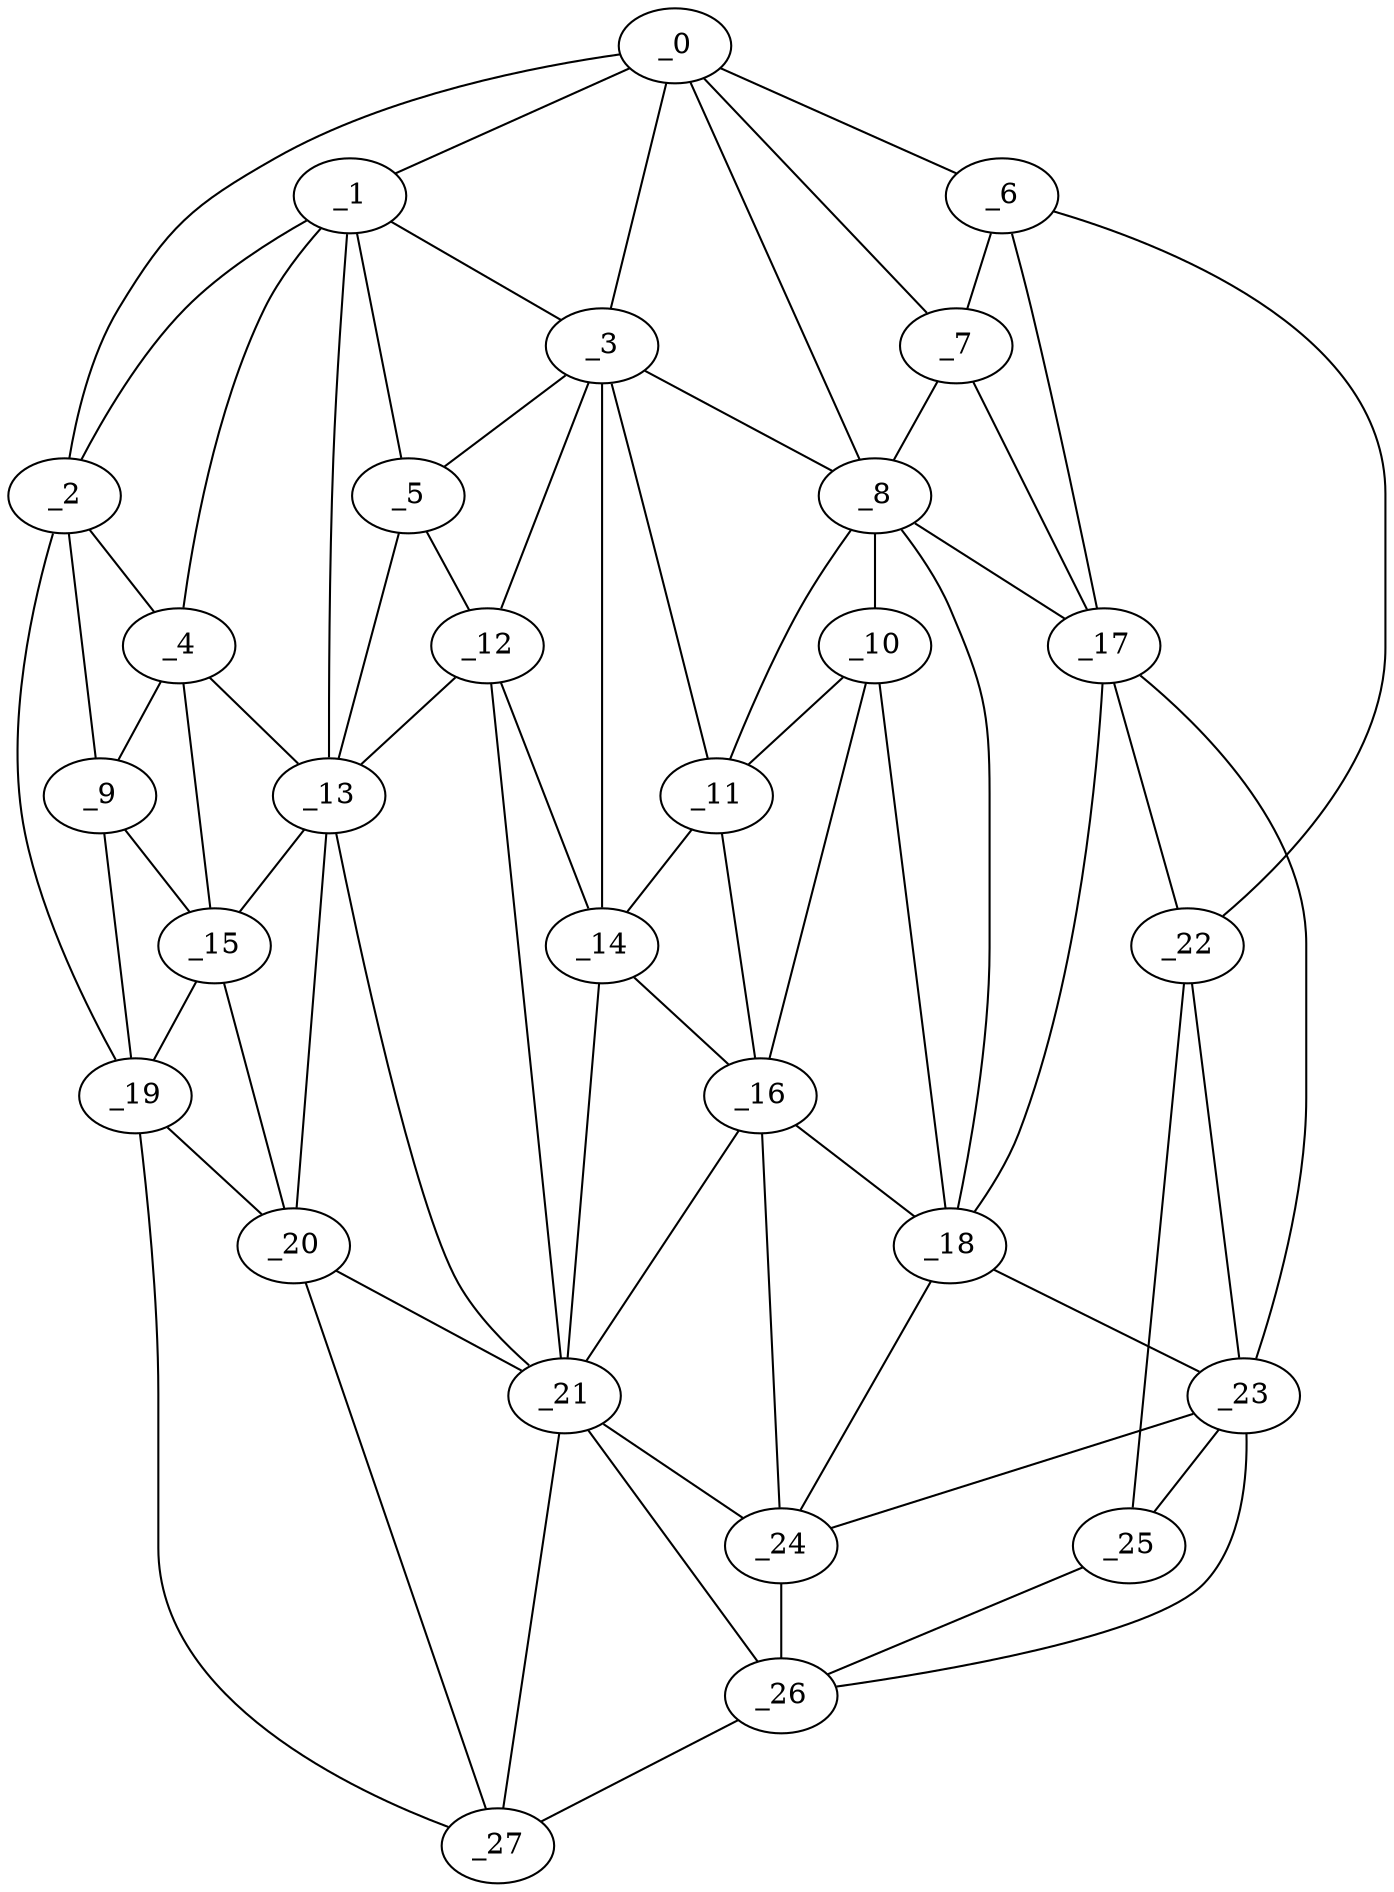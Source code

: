 graph "obj99__45.gxl" {
	_0	 [x=35,
		y=8];
	_1	 [x=38,
		y=96];
	_0 -- _1	 [valence=2];
	_2	 [x=38,
		y=116];
	_0 -- _2	 [valence=1];
	_3	 [x=41,
		y=69];
	_0 -- _3	 [valence=1];
	_6	 [x=48,
		y=3];
	_0 -- _6	 [valence=1];
	_7	 [x=48,
		y=31];
	_0 -- _7	 [valence=1];
	_8	 [x=48,
		y=38];
	_0 -- _8	 [valence=1];
	_1 -- _2	 [valence=1];
	_1 -- _3	 [valence=2];
	_4	 [x=42,
		y=110];
	_1 -- _4	 [valence=1];
	_5	 [x=44,
		y=78];
	_1 -- _5	 [valence=2];
	_13	 [x=52,
		y=97];
	_1 -- _13	 [valence=2];
	_2 -- _4	 [valence=2];
	_9	 [x=48,
		y=116];
	_2 -- _9	 [valence=1];
	_19	 [x=61,
		y=119];
	_2 -- _19	 [valence=1];
	_3 -- _5	 [valence=1];
	_3 -- _8	 [valence=2];
	_11	 [x=49,
		y=50];
	_3 -- _11	 [valence=1];
	_12	 [x=49,
		y=76];
	_3 -- _12	 [valence=2];
	_14	 [x=53,
		y=56];
	_3 -- _14	 [valence=2];
	_4 -- _9	 [valence=2];
	_4 -- _13	 [valence=2];
	_15	 [x=53,
		y=112];
	_4 -- _15	 [valence=2];
	_5 -- _12	 [valence=2];
	_5 -- _13	 [valence=1];
	_6 -- _7	 [valence=2];
	_17	 [x=57,
		y=32];
	_6 -- _17	 [valence=2];
	_22	 [x=67,
		y=4];
	_6 -- _22	 [valence=1];
	_7 -- _8	 [valence=2];
	_7 -- _17	 [valence=1];
	_10	 [x=49,
		y=43];
	_8 -- _10	 [valence=1];
	_8 -- _11	 [valence=2];
	_8 -- _17	 [valence=2];
	_18	 [x=60,
		y=40];
	_8 -- _18	 [valence=1];
	_9 -- _15	 [valence=2];
	_9 -- _19	 [valence=1];
	_10 -- _11	 [valence=2];
	_16	 [x=56,
		y=50];
	_10 -- _16	 [valence=1];
	_10 -- _18	 [valence=2];
	_11 -- _14	 [valence=2];
	_11 -- _16	 [valence=2];
	_12 -- _13	 [valence=2];
	_12 -- _14	 [valence=1];
	_21	 [x=65,
		y=75];
	_12 -- _21	 [valence=2];
	_13 -- _15	 [valence=2];
	_20	 [x=63,
		y=114];
	_13 -- _20	 [valence=2];
	_13 -- _21	 [valence=2];
	_14 -- _16	 [valence=2];
	_14 -- _21	 [valence=2];
	_15 -- _19	 [valence=2];
	_15 -- _20	 [valence=1];
	_16 -- _18	 [valence=2];
	_16 -- _21	 [valence=1];
	_24	 [x=69,
		y=39];
	_16 -- _24	 [valence=2];
	_17 -- _18	 [valence=2];
	_17 -- _22	 [valence=2];
	_23	 [x=68,
		y=33];
	_17 -- _23	 [valence=1];
	_18 -- _23	 [valence=2];
	_18 -- _24	 [valence=1];
	_19 -- _20	 [valence=1];
	_27	 [x=96,
		y=117];
	_19 -- _27	 [valence=1];
	_20 -- _21	 [valence=2];
	_20 -- _27	 [valence=1];
	_21 -- _24	 [valence=2];
	_26	 [x=96,
		y=15];
	_21 -- _26	 [valence=1];
	_21 -- _27	 [valence=2];
	_22 -- _23	 [valence=2];
	_25	 [x=84,
		y=10];
	_22 -- _25	 [valence=1];
	_23 -- _24	 [valence=2];
	_23 -- _25	 [valence=1];
	_23 -- _26	 [valence=2];
	_24 -- _26	 [valence=2];
	_25 -- _26	 [valence=1];
	_26 -- _27	 [valence=1];
}

